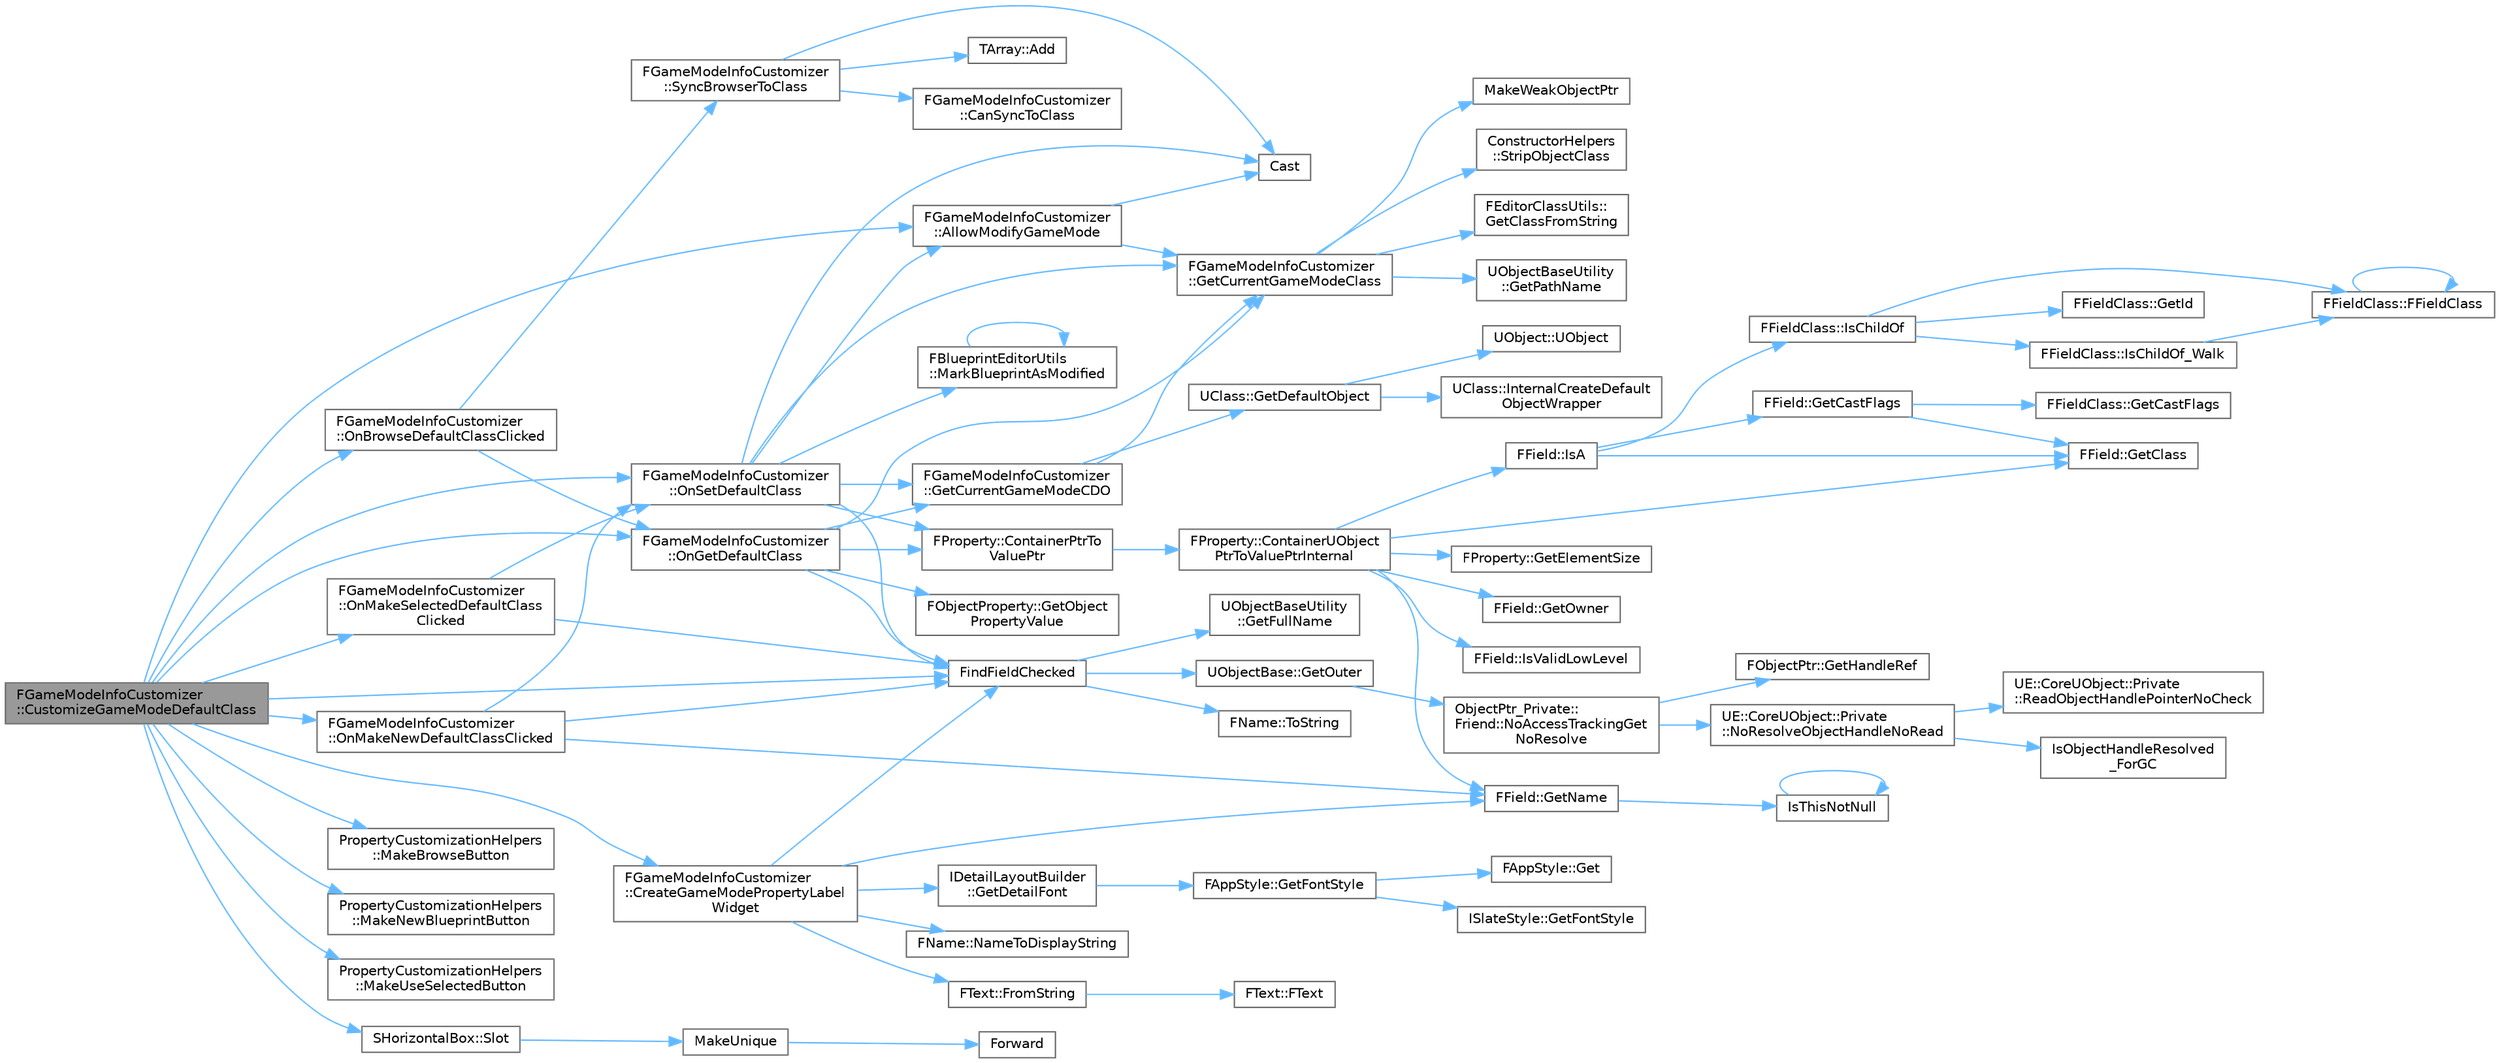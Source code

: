 digraph "FGameModeInfoCustomizer::CustomizeGameModeDefaultClass"
{
 // INTERACTIVE_SVG=YES
 // LATEX_PDF_SIZE
  bgcolor="transparent";
  edge [fontname=Helvetica,fontsize=10,labelfontname=Helvetica,labelfontsize=10];
  node [fontname=Helvetica,fontsize=10,shape=box,height=0.2,width=0.4];
  rankdir="LR";
  Node1 [id="Node000001",label="FGameModeInfoCustomizer\l::CustomizeGameModeDefaultClass",height=0.2,width=0.4,color="gray40", fillcolor="grey60", style="filled", fontcolor="black",tooltip="Create widget fo modifying a default class within the current GameMode."];
  Node1 -> Node2 [id="edge1_Node000001_Node000002",color="steelblue1",style="solid",tooltip=" "];
  Node2 [id="Node000002",label="FGameModeInfoCustomizer\l::AllowModifyGameMode",height=0.2,width=0.4,color="grey40", fillcolor="white", style="filled",URL="$d8/d99/classFGameModeInfoCustomizer.html#a490f16cd398c6b4d95dda016018a644f",tooltip="Are we allowed to modify the currently selected GameMode."];
  Node2 -> Node3 [id="edge2_Node000002_Node000003",color="steelblue1",style="solid",tooltip=" "];
  Node3 [id="Node000003",label="Cast",height=0.2,width=0.4,color="grey40", fillcolor="white", style="filled",URL="$d4/d55/Casts_8h.html#af337187a7ebe36fac35ea41db8a65ba9",tooltip=" "];
  Node2 -> Node4 [id="edge3_Node000002_Node000004",color="steelblue1",style="solid",tooltip=" "];
  Node4 [id="Node000004",label="FGameModeInfoCustomizer\l::GetCurrentGameModeClass",height=0.2,width=0.4,color="grey40", fillcolor="white", style="filled",URL="$d8/d99/classFGameModeInfoCustomizer.html#af92f862db9b706b4380fac31be448300",tooltip="Get the currently set GameMode class."];
  Node4 -> Node5 [id="edge4_Node000004_Node000005",color="steelblue1",style="solid",tooltip=" "];
  Node5 [id="Node000005",label="FEditorClassUtils::\lGetClassFromString",height=0.2,width=0.4,color="grey40", fillcolor="white", style="filled",URL="$d7/dc8/namespaceFEditorClassUtils.html#a21c61ea14ca4e62cb1545b30c8b28d55",tooltip="Fetches a UClass from the string name of the class."];
  Node4 -> Node6 [id="edge5_Node000004_Node000006",color="steelblue1",style="solid",tooltip=" "];
  Node6 [id="Node000006",label="UObjectBaseUtility\l::GetPathName",height=0.2,width=0.4,color="grey40", fillcolor="white", style="filled",URL="$d6/d7b/classUObjectBaseUtility.html#a394f49e6f05c84407cf3de7e00a0ba91",tooltip="Returns the fully qualified pathname for this object, in the format: 'Outermost[.Outer]...."];
  Node4 -> Node7 [id="edge6_Node000004_Node000007",color="steelblue1",style="solid",tooltip=" "];
  Node7 [id="Node000007",label="MakeWeakObjectPtr",height=0.2,width=0.4,color="grey40", fillcolor="white", style="filled",URL="$d8/d3b/WeakObjectPtrTemplates_8h.html#abb1560eaa25f6cac75e24ac9ec934675",tooltip=" "];
  Node4 -> Node8 [id="edge7_Node000004_Node000008",color="steelblue1",style="solid",tooltip=" "];
  Node8 [id="Node000008",label="ConstructorHelpers\l::StripObjectClass",height=0.2,width=0.4,color="grey40", fillcolor="white", style="filled",URL="$d3/d94/structConstructorHelpers.html#a2ed83c932631efc38fc620df49f967cc",tooltip="If there is an object class, strips it off."];
  Node1 -> Node9 [id="edge8_Node000001_Node000009",color="steelblue1",style="solid",tooltip=" "];
  Node9 [id="Node000009",label="FGameModeInfoCustomizer\l::CreateGameModePropertyLabel\lWidget",height=0.2,width=0.4,color="grey40", fillcolor="white", style="filled",URL="$d8/d99/classFGameModeInfoCustomizer.html#aaa28ed0868937a4f36da5248c36814d6",tooltip="Create widget for the name of a default class property."];
  Node9 -> Node10 [id="edge9_Node000009_Node000010",color="steelblue1",style="solid",tooltip=" "];
  Node10 [id="Node000010",label="FindFieldChecked",height=0.2,width=0.4,color="grey40", fillcolor="white", style="filled",URL="$d6/d2f/UnrealType_8h.html#a593fa77e69f769a9e249e27b0b11b55d",tooltip="Search for the named field within the specified scope, including any Outer classes; assert on failure..."];
  Node10 -> Node11 [id="edge10_Node000010_Node000011",color="steelblue1",style="solid",tooltip=" "];
  Node11 [id="Node000011",label="UObjectBaseUtility\l::GetFullName",height=0.2,width=0.4,color="grey40", fillcolor="white", style="filled",URL="$d6/d7b/classUObjectBaseUtility.html#a794ac0e3e86254f0c9f6a8821becdfba",tooltip="Returns the fully qualified pathname for this object as well as the name of the class,..."];
  Node10 -> Node12 [id="edge11_Node000010_Node000012",color="steelblue1",style="solid",tooltip=" "];
  Node12 [id="Node000012",label="UObjectBase::GetOuter",height=0.2,width=0.4,color="grey40", fillcolor="white", style="filled",URL="$d9/dc4/classUObjectBase.html#a43cfabc65d9005aafa51ce34d4cf71c5",tooltip="Returns the UObject this object resides in."];
  Node12 -> Node13 [id="edge12_Node000012_Node000013",color="steelblue1",style="solid",tooltip=" "];
  Node13 [id="Node000013",label="ObjectPtr_Private::\lFriend::NoAccessTrackingGet\lNoResolve",height=0.2,width=0.4,color="grey40", fillcolor="white", style="filled",URL="$d1/db5/structObjectPtr__Private_1_1Friend.html#ad7db1a8df63ca1d1c1c051841cf5120d",tooltip=" "];
  Node13 -> Node14 [id="edge13_Node000013_Node000014",color="steelblue1",style="solid",tooltip=" "];
  Node14 [id="Node000014",label="FObjectPtr::GetHandleRef",height=0.2,width=0.4,color="grey40", fillcolor="white", style="filled",URL="$d7/d0d/structFObjectPtr.html#a1fb862f222825b3a09a213890d2f5e8b",tooltip=" "];
  Node13 -> Node15 [id="edge14_Node000013_Node000015",color="steelblue1",style="solid",tooltip=" "];
  Node15 [id="Node000015",label="UE::CoreUObject::Private\l::NoResolveObjectHandleNoRead",height=0.2,width=0.4,color="grey40", fillcolor="white", style="filled",URL="$d9/d98/namespaceUE_1_1CoreUObject_1_1Private.html#a135612c4f66fbf0a81e2e5a8fe546b4c",tooltip=" "];
  Node15 -> Node16 [id="edge15_Node000015_Node000016",color="steelblue1",style="solid",tooltip=" "];
  Node16 [id="Node000016",label="IsObjectHandleResolved\l_ForGC",height=0.2,width=0.4,color="grey40", fillcolor="white", style="filled",URL="$de/d34/ObjectHandle_8h.html#a6bbeca8d1e9361ea5c9576864125ce90",tooltip=" "];
  Node15 -> Node17 [id="edge16_Node000015_Node000017",color="steelblue1",style="solid",tooltip=" "];
  Node17 [id="Node000017",label="UE::CoreUObject::Private\l::ReadObjectHandlePointerNoCheck",height=0.2,width=0.4,color="grey40", fillcolor="white", style="filled",URL="$d9/d98/namespaceUE_1_1CoreUObject_1_1Private.html#a05b42895ea5f93b9398be3e8cc061d3a",tooltip="Read the handle as a pointer without checking if it is resolved."];
  Node10 -> Node18 [id="edge17_Node000010_Node000018",color="steelblue1",style="solid",tooltip=" "];
  Node18 [id="Node000018",label="FName::ToString",height=0.2,width=0.4,color="grey40", fillcolor="white", style="filled",URL="$d0/d53/classFName.html#aa1dc865b721f80e46e8d67993a24bb9e",tooltip="Converts an FName to a readable format."];
  Node9 -> Node19 [id="edge18_Node000009_Node000019",color="steelblue1",style="solid",tooltip=" "];
  Node19 [id="Node000019",label="FText::FromString",height=0.2,width=0.4,color="grey40", fillcolor="white", style="filled",URL="$d0/dcb/classFText.html#af6cbe7498fdc624e1e3188326c9be5a5",tooltip="Generate an FText representing the passed in string."];
  Node19 -> Node20 [id="edge19_Node000019_Node000020",color="steelblue1",style="solid",tooltip=" "];
  Node20 [id="Node000020",label="FText::FText",height=0.2,width=0.4,color="grey40", fillcolor="white", style="filled",URL="$d0/dcb/classFText.html#aed2543585ee29658b23f660d8108334c",tooltip=" "];
  Node9 -> Node21 [id="edge20_Node000009_Node000021",color="steelblue1",style="solid",tooltip=" "];
  Node21 [id="Node000021",label="IDetailLayoutBuilder\l::GetDetailFont",height=0.2,width=0.4,color="grey40", fillcolor="white", style="filled",URL="$d7/de5/classIDetailLayoutBuilder.html#ae952d8769a041f6bc38405fd85c80062",tooltip=" "];
  Node21 -> Node22 [id="edge21_Node000021_Node000022",color="steelblue1",style="solid",tooltip=" "];
  Node22 [id="Node000022",label="FAppStyle::GetFontStyle",height=0.2,width=0.4,color="grey40", fillcolor="white", style="filled",URL="$d3/d1e/classFAppStyle.html#a8579b525c9e6f34c94a8f4fc60651f78",tooltip=" "];
  Node22 -> Node23 [id="edge22_Node000022_Node000023",color="steelblue1",style="solid",tooltip=" "];
  Node23 [id="Node000023",label="FAppStyle::Get",height=0.2,width=0.4,color="grey40", fillcolor="white", style="filled",URL="$d3/d1e/classFAppStyle.html#abf8a86ffff62afc3c225cf5553bf58ee",tooltip=" "];
  Node22 -> Node24 [id="edge23_Node000022_Node000024",color="steelblue1",style="solid",tooltip=" "];
  Node24 [id="Node000024",label="ISlateStyle::GetFontStyle",height=0.2,width=0.4,color="grey40", fillcolor="white", style="filled",URL="$dc/d4d/classISlateStyle.html#a41f339c2a4f48c6a20ef97b2ed9653dc",tooltip=" "];
  Node9 -> Node25 [id="edge24_Node000009_Node000025",color="steelblue1",style="solid",tooltip=" "];
  Node25 [id="Node000025",label="FField::GetName",height=0.2,width=0.4,color="grey40", fillcolor="white", style="filled",URL="$d5/d7d/classFField.html#a83f605c1eb05d7cab9c2f6d634d6276e",tooltip=" "];
  Node25 -> Node26 [id="edge25_Node000025_Node000026",color="steelblue1",style="solid",tooltip=" "];
  Node26 [id="Node000026",label="IsThisNotNull",height=0.2,width=0.4,color="grey40", fillcolor="white", style="filled",URL="$d5/d8c/CoreGlobals_8h.html#a13cc197b158ea1247b843d1959c4d265",tooltip=" "];
  Node26 -> Node26 [id="edge26_Node000026_Node000026",color="steelblue1",style="solid",tooltip=" "];
  Node9 -> Node27 [id="edge27_Node000009_Node000027",color="steelblue1",style="solid",tooltip=" "];
  Node27 [id="Node000027",label="FName::NameToDisplayString",height=0.2,width=0.4,color="grey40", fillcolor="white", style="filled",URL="$d0/d53/classFName.html#a0687c931295d69f22e4f3f9a14e99d9f",tooltip="Takes a string and breaks it down into a human readable string."];
  Node1 -> Node10 [id="edge28_Node000001_Node000010",color="steelblue1",style="solid",tooltip=" "];
  Node1 -> Node28 [id="edge29_Node000001_Node000028",color="steelblue1",style="solid",tooltip=" "];
  Node28 [id="Node000028",label="PropertyCustomizationHelpers\l::MakeBrowseButton",height=0.2,width=0.4,color="grey40", fillcolor="white", style="filled",URL="$d6/dbc/namespacePropertyCustomizationHelpers.html#a4ffda3a3f440613383a74ec253d92a3e",tooltip=" "];
  Node1 -> Node29 [id="edge30_Node000001_Node000029",color="steelblue1",style="solid",tooltip=" "];
  Node29 [id="Node000029",label="PropertyCustomizationHelpers\l::MakeNewBlueprintButton",height=0.2,width=0.4,color="grey40", fillcolor="white", style="filled",URL="$d6/dbc/namespacePropertyCustomizationHelpers.html#ace7f2df5cec03019a7aabf3973fdc863",tooltip=" "];
  Node1 -> Node30 [id="edge31_Node000001_Node000030",color="steelblue1",style="solid",tooltip=" "];
  Node30 [id="Node000030",label="PropertyCustomizationHelpers\l::MakeUseSelectedButton",height=0.2,width=0.4,color="grey40", fillcolor="white", style="filled",URL="$d6/dbc/namespacePropertyCustomizationHelpers.html#a1d2059881bca64bbdadb44d56105213a",tooltip=" "];
  Node1 -> Node31 [id="edge32_Node000001_Node000031",color="steelblue1",style="solid",tooltip=" "];
  Node31 [id="Node000031",label="FGameModeInfoCustomizer\l::OnBrowseDefaultClassClicked",height=0.2,width=0.4,color="grey40", fillcolor="white", style="filled",URL="$d8/d99/classFGameModeInfoCustomizer.html#ade2a81c392edec8282adfc6e30cab81d",tooltip=" "];
  Node31 -> Node32 [id="edge33_Node000031_Node000032",color="steelblue1",style="solid",tooltip=" "];
  Node32 [id="Node000032",label="FGameModeInfoCustomizer\l::OnGetDefaultClass",height=0.2,width=0.4,color="grey40", fillcolor="white", style="filled",URL="$d8/d99/classFGameModeInfoCustomizer.html#ae70cc0445daafb48bf878afa4117e04a",tooltip="Find the current default class by property name."];
  Node32 -> Node33 [id="edge34_Node000032_Node000033",color="steelblue1",style="solid",tooltip=" "];
  Node33 [id="Node000033",label="FProperty::ContainerPtrTo\lValuePtr",height=0.2,width=0.4,color="grey40", fillcolor="white", style="filled",URL="$d9/dbc/classFProperty.html#af1bc244e5760ad3c100a854147df5c9a",tooltip="Get the pointer to property value in a supplied 'container'."];
  Node33 -> Node34 [id="edge35_Node000033_Node000034",color="steelblue1",style="solid",tooltip=" "];
  Node34 [id="Node000034",label="FProperty::ContainerUObject\lPtrToValuePtrInternal",height=0.2,width=0.4,color="grey40", fillcolor="white", style="filled",URL="$d9/dbc/classFProperty.html#a6c47ba654f3c97829da275aed882ee67",tooltip=" "];
  Node34 -> Node35 [id="edge36_Node000034_Node000035",color="steelblue1",style="solid",tooltip=" "];
  Node35 [id="Node000035",label="FField::GetClass",height=0.2,width=0.4,color="grey40", fillcolor="white", style="filled",URL="$d5/d7d/classFField.html#ac2d4ef808debe3fdd222328f97d9d7a3",tooltip=" "];
  Node34 -> Node36 [id="edge37_Node000034_Node000036",color="steelblue1",style="solid",tooltip=" "];
  Node36 [id="Node000036",label="FProperty::GetElementSize",height=0.2,width=0.4,color="grey40", fillcolor="white", style="filled",URL="$d9/dbc/classFProperty.html#a700f3251fe6ee7fcb4f92f1c04dfba02",tooltip=" "];
  Node34 -> Node25 [id="edge38_Node000034_Node000025",color="steelblue1",style="solid",tooltip=" "];
  Node34 -> Node37 [id="edge39_Node000034_Node000037",color="steelblue1",style="solid",tooltip=" "];
  Node37 [id="Node000037",label="FField::GetOwner",height=0.2,width=0.4,color="grey40", fillcolor="white", style="filled",URL="$d5/d7d/classFField.html#a3858b6ce3316edacd8be017a03d9b367",tooltip=" "];
  Node34 -> Node38 [id="edge40_Node000034_Node000038",color="steelblue1",style="solid",tooltip=" "];
  Node38 [id="Node000038",label="FField::IsA",height=0.2,width=0.4,color="grey40", fillcolor="white", style="filled",URL="$d5/d7d/classFField.html#a08956a514d1db2b2ee86bfb115c64e38",tooltip=" "];
  Node38 -> Node39 [id="edge41_Node000038_Node000039",color="steelblue1",style="solid",tooltip=" "];
  Node39 [id="Node000039",label="FField::GetCastFlags",height=0.2,width=0.4,color="grey40", fillcolor="white", style="filled",URL="$d5/d7d/classFField.html#af7b4a74cf00cc57cb5dab33baf91d44e",tooltip=" "];
  Node39 -> Node40 [id="edge42_Node000039_Node000040",color="steelblue1",style="solid",tooltip=" "];
  Node40 [id="Node000040",label="FFieldClass::GetCastFlags",height=0.2,width=0.4,color="grey40", fillcolor="white", style="filled",URL="$de/dc5/classFFieldClass.html#a33c23e6a1d21eee004405718da295164",tooltip=" "];
  Node39 -> Node35 [id="edge43_Node000039_Node000035",color="steelblue1",style="solid",tooltip=" "];
  Node38 -> Node35 [id="edge44_Node000038_Node000035",color="steelblue1",style="solid",tooltip=" "];
  Node38 -> Node41 [id="edge45_Node000038_Node000041",color="steelblue1",style="solid",tooltip=" "];
  Node41 [id="Node000041",label="FFieldClass::IsChildOf",height=0.2,width=0.4,color="grey40", fillcolor="white", style="filled",URL="$de/dc5/classFFieldClass.html#a8b3dcb3d2badadc57a4135b4ba7f5766",tooltip=" "];
  Node41 -> Node42 [id="edge46_Node000041_Node000042",color="steelblue1",style="solid",tooltip=" "];
  Node42 [id="Node000042",label="FFieldClass::FFieldClass",height=0.2,width=0.4,color="grey40", fillcolor="white", style="filled",URL="$de/dc5/classFFieldClass.html#a00c2e85335ea6401d01ef68ad45f00ee",tooltip=" "];
  Node42 -> Node42 [id="edge47_Node000042_Node000042",color="steelblue1",style="solid",tooltip=" "];
  Node41 -> Node43 [id="edge48_Node000041_Node000043",color="steelblue1",style="solid",tooltip=" "];
  Node43 [id="Node000043",label="FFieldClass::GetId",height=0.2,width=0.4,color="grey40", fillcolor="white", style="filled",URL="$de/dc5/classFFieldClass.html#a133ad0919e9b105a93309b4a4ca1eda1",tooltip=" "];
  Node41 -> Node44 [id="edge49_Node000041_Node000044",color="steelblue1",style="solid",tooltip=" "];
  Node44 [id="Node000044",label="FFieldClass::IsChildOf_Walk",height=0.2,width=0.4,color="grey40", fillcolor="white", style="filled",URL="$de/dc5/classFFieldClass.html#a25615bf1ba279270c650d24b6ae5052b",tooltip=" "];
  Node44 -> Node42 [id="edge50_Node000044_Node000042",color="steelblue1",style="solid",tooltip=" "];
  Node34 -> Node45 [id="edge51_Node000034_Node000045",color="steelblue1",style="solid",tooltip=" "];
  Node45 [id="Node000045",label="FField::IsValidLowLevel",height=0.2,width=0.4,color="grey40", fillcolor="white", style="filled",URL="$d5/d7d/classFField.html#af75bc90b548e3a5c2930daf46fb5f4a9",tooltip=" "];
  Node32 -> Node10 [id="edge52_Node000032_Node000010",color="steelblue1",style="solid",tooltip=" "];
  Node32 -> Node46 [id="edge53_Node000032_Node000046",color="steelblue1",style="solid",tooltip=" "];
  Node46 [id="Node000046",label="FGameModeInfoCustomizer\l::GetCurrentGameModeCDO",height=0.2,width=0.4,color="grey40", fillcolor="white", style="filled",URL="$d8/d99/classFGameModeInfoCustomizer.html#a47c69a11a8efe48e66c085093855c14e",tooltip="Get the CDO from the currently set GameMode class."];
  Node46 -> Node4 [id="edge54_Node000046_Node000004",color="steelblue1",style="solid",tooltip=" "];
  Node46 -> Node47 [id="edge55_Node000046_Node000047",color="steelblue1",style="solid",tooltip=" "];
  Node47 [id="Node000047",label="UClass::GetDefaultObject",height=0.2,width=0.4,color="grey40", fillcolor="white", style="filled",URL="$d4/d77/classUClass.html#a2684011d9e30b32ab52a5209bf48a1d7",tooltip="Get the default object from the class."];
  Node47 -> Node48 [id="edge56_Node000047_Node000048",color="steelblue1",style="solid",tooltip=" "];
  Node48 [id="Node000048",label="UObject::UObject",height=0.2,width=0.4,color="grey40", fillcolor="white", style="filled",URL="$df/def/classUObject.html#ae1e8afb0b1117edf494eab22aea37761",tooltip="Default constructor."];
  Node47 -> Node49 [id="edge57_Node000047_Node000049",color="steelblue1",style="solid",tooltip=" "];
  Node49 [id="Node000049",label="UClass::InternalCreateDefault\lObjectWrapper",height=0.2,width=0.4,color="grey40", fillcolor="white", style="filled",URL="$d4/d77/classUClass.html#ae34aa65e25cd72ccbe4d6e1b26566f99",tooltip=" "];
  Node32 -> Node4 [id="edge58_Node000032_Node000004",color="steelblue1",style="solid",tooltip=" "];
  Node32 -> Node50 [id="edge59_Node000032_Node000050",color="steelblue1",style="solid",tooltip=" "];
  Node50 [id="Node000050",label="FObjectProperty::GetObject\lPropertyValue",height=0.2,width=0.4,color="grey40", fillcolor="white", style="filled",URL="$df/df7/classFObjectProperty.html#a7d40f825518347d5d336dd8d12238f58",tooltip=" "];
  Node31 -> Node51 [id="edge60_Node000031_Node000051",color="steelblue1",style="solid",tooltip=" "];
  Node51 [id="Node000051",label="FGameModeInfoCustomizer\l::SyncBrowserToClass",height=0.2,width=0.4,color="grey40", fillcolor="white", style="filled",URL="$d8/d99/classFGameModeInfoCustomizer.html#abeb3e1b088ef46e97047383ba40ca399",tooltip=" "];
  Node51 -> Node52 [id="edge61_Node000051_Node000052",color="steelblue1",style="solid",tooltip=" "];
  Node52 [id="Node000052",label="TArray::Add",height=0.2,width=0.4,color="grey40", fillcolor="white", style="filled",URL="$d4/d52/classTArray.html#a94f6bf2bef04382fc79010abad57d823",tooltip="Adds a new item to the end of the array, possibly reallocating the whole array to fit."];
  Node51 -> Node53 [id="edge62_Node000051_Node000053",color="steelblue1",style="solid",tooltip=" "];
  Node53 [id="Node000053",label="FGameModeInfoCustomizer\l::CanSyncToClass",height=0.2,width=0.4,color="grey40", fillcolor="white", style="filled",URL="$d8/d99/classFGameModeInfoCustomizer.html#a7c1730e64f43bb55adbac69d73b86e3c",tooltip=" "];
  Node51 -> Node3 [id="edge63_Node000051_Node000003",color="steelblue1",style="solid",tooltip=" "];
  Node1 -> Node32 [id="edge64_Node000001_Node000032",color="steelblue1",style="solid",tooltip=" "];
  Node1 -> Node54 [id="edge65_Node000001_Node000054",color="steelblue1",style="solid",tooltip=" "];
  Node54 [id="Node000054",label="FGameModeInfoCustomizer\l::OnMakeNewDefaultClassClicked",height=0.2,width=0.4,color="grey40", fillcolor="white", style="filled",URL="$d8/d99/classFGameModeInfoCustomizer.html#a428d5673e6f730b54cb9e4f82187c4ed",tooltip=" "];
  Node54 -> Node10 [id="edge66_Node000054_Node000010",color="steelblue1",style="solid",tooltip=" "];
  Node54 -> Node25 [id="edge67_Node000054_Node000025",color="steelblue1",style="solid",tooltip=" "];
  Node54 -> Node55 [id="edge68_Node000054_Node000055",color="steelblue1",style="solid",tooltip=" "];
  Node55 [id="Node000055",label="FGameModeInfoCustomizer\l::OnSetDefaultClass",height=0.2,width=0.4,color="grey40", fillcolor="white", style="filled",URL="$d8/d99/classFGameModeInfoCustomizer.html#a2a39d454a3b125216403449709824e10",tooltip="Set a new default class by property name."];
  Node55 -> Node2 [id="edge69_Node000055_Node000002",color="steelblue1",style="solid",tooltip=" "];
  Node55 -> Node3 [id="edge70_Node000055_Node000003",color="steelblue1",style="solid",tooltip=" "];
  Node55 -> Node33 [id="edge71_Node000055_Node000033",color="steelblue1",style="solid",tooltip=" "];
  Node55 -> Node10 [id="edge72_Node000055_Node000010",color="steelblue1",style="solid",tooltip=" "];
  Node55 -> Node46 [id="edge73_Node000055_Node000046",color="steelblue1",style="solid",tooltip=" "];
  Node55 -> Node4 [id="edge74_Node000055_Node000004",color="steelblue1",style="solid",tooltip=" "];
  Node55 -> Node56 [id="edge75_Node000055_Node000056",color="steelblue1",style="solid",tooltip=" "];
  Node56 [id="Node000056",label="FBlueprintEditorUtils\l::MarkBlueprintAsModified",height=0.2,width=0.4,color="grey40", fillcolor="white", style="filled",URL="$d1/db4/classFBlueprintEditorUtils.html#afa070bc6350d6b749a5d39a6a225743f",tooltip="Blueprint has changed in some manner that invalidates the compiled data (link made/broken,..."];
  Node56 -> Node56 [id="edge76_Node000056_Node000056",color="steelblue1",style="solid",tooltip=" "];
  Node1 -> Node57 [id="edge77_Node000001_Node000057",color="steelblue1",style="solid",tooltip=" "];
  Node57 [id="Node000057",label="FGameModeInfoCustomizer\l::OnMakeSelectedDefaultClass\lClicked",height=0.2,width=0.4,color="grey40", fillcolor="white", style="filled",URL="$d8/d99/classFGameModeInfoCustomizer.html#a2dffcf1881b3be27497bee48e5ddf977",tooltip=" "];
  Node57 -> Node10 [id="edge78_Node000057_Node000010",color="steelblue1",style="solid",tooltip=" "];
  Node57 -> Node55 [id="edge79_Node000057_Node000055",color="steelblue1",style="solid",tooltip=" "];
  Node1 -> Node55 [id="edge80_Node000001_Node000055",color="steelblue1",style="solid",tooltip=" "];
  Node1 -> Node58 [id="edge81_Node000001_Node000058",color="steelblue1",style="solid",tooltip=" "];
  Node58 [id="Node000058",label="SHorizontalBox::Slot",height=0.2,width=0.4,color="grey40", fillcolor="white", style="filled",URL="$d4/dc0/classSHorizontalBox.html#a4a82642c403b50090370584e252cd9b5",tooltip=" "];
  Node58 -> Node59 [id="edge82_Node000058_Node000059",color="steelblue1",style="solid",tooltip=" "];
  Node59 [id="Node000059",label="MakeUnique",height=0.2,width=0.4,color="grey40", fillcolor="white", style="filled",URL="$de/d1a/UniquePtr_8h.html#a9e3be2ab9b6efa8383f83df1c1a22239",tooltip="Allocates a new object of type T with the given arguments and returns it as a TUniquePtr."];
  Node59 -> Node60 [id="edge83_Node000059_Node000060",color="steelblue1",style="solid",tooltip=" "];
  Node60 [id="Node000060",label="Forward",height=0.2,width=0.4,color="grey40", fillcolor="white", style="filled",URL="$d4/d24/UnrealTemplate_8h.html#a68f280c1d561a8899a1e9e3ea8405d00",tooltip="Forward will cast a reference to an rvalue reference."];
}
